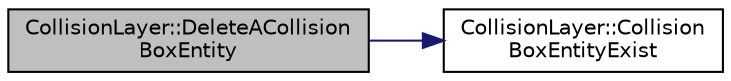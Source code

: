 digraph "CollisionLayer::DeleteACollisionBoxEntity"
{
 // LATEX_PDF_SIZE
  bgcolor="transparent";
  edge [fontname="Helvetica",fontsize="10",labelfontname="Helvetica",labelfontsize="10"];
  node [fontname="Helvetica",fontsize="10",shape=record];
  rankdir="LR";
  Node1 [label="CollisionLayer::DeleteACollision\lBoxEntity",height=0.2,width=0.4,color="black", fillcolor="grey75", style="filled", fontcolor="black",tooltip="Supprime la CollisionBox d'une entité."];
  Node1 -> Node2 [color="midnightblue",fontsize="10",style="solid",fontname="Helvetica"];
  Node2 [label="CollisionLayer::Collision\lBoxEntityExist",height=0.2,width=0.4,color="black",URL="$classCollisionLayer.html#afb66a7971431ff144d9cf60dc38d01fd",tooltip="Permet de savoir si une clé existe."];
}
